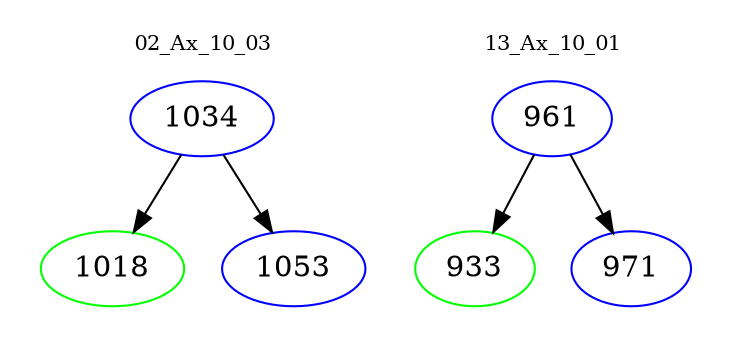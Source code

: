 digraph{
subgraph cluster_0 {
color = white
label = "02_Ax_10_03";
fontsize=10;
T0_1034 [label="1034", color="blue"]
T0_1034 -> T0_1018 [color="black"]
T0_1018 [label="1018", color="green"]
T0_1034 -> T0_1053 [color="black"]
T0_1053 [label="1053", color="blue"]
}
subgraph cluster_1 {
color = white
label = "13_Ax_10_01";
fontsize=10;
T1_961 [label="961", color="blue"]
T1_961 -> T1_933 [color="black"]
T1_933 [label="933", color="green"]
T1_961 -> T1_971 [color="black"]
T1_971 [label="971", color="blue"]
}
}
